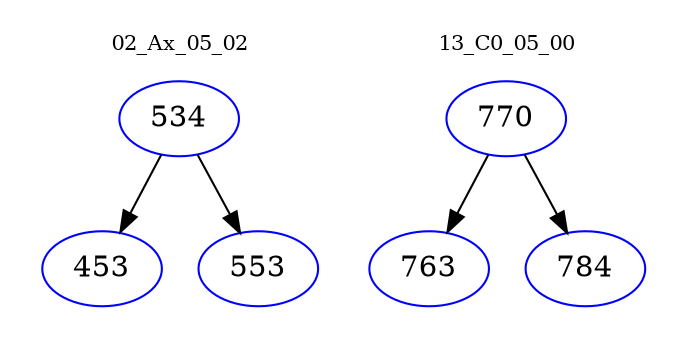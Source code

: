 digraph{
subgraph cluster_0 {
color = white
label = "02_Ax_05_02";
fontsize=10;
T0_534 [label="534", color="blue"]
T0_534 -> T0_453 [color="black"]
T0_453 [label="453", color="blue"]
T0_534 -> T0_553 [color="black"]
T0_553 [label="553", color="blue"]
}
subgraph cluster_1 {
color = white
label = "13_C0_05_00";
fontsize=10;
T1_770 [label="770", color="blue"]
T1_770 -> T1_763 [color="black"]
T1_763 [label="763", color="blue"]
T1_770 -> T1_784 [color="black"]
T1_784 [label="784", color="blue"]
}
}
